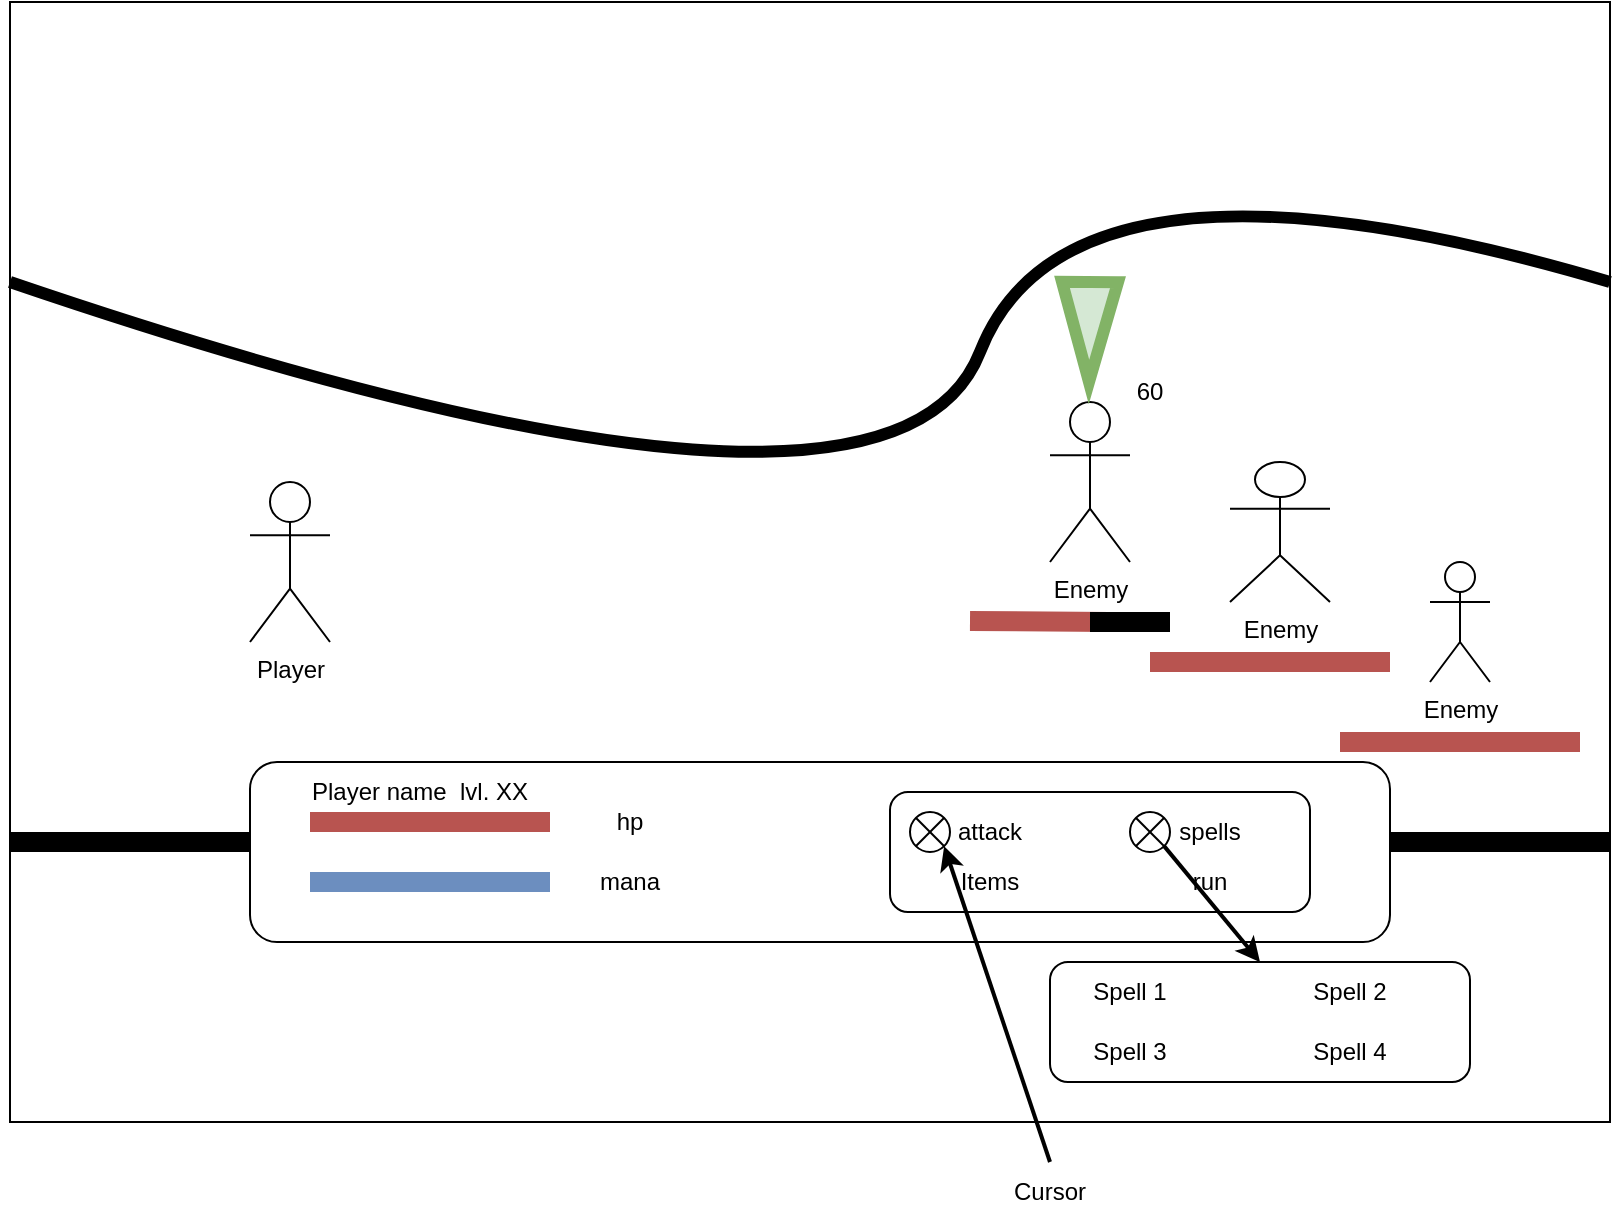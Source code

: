 <mxfile version="20.8.16" type="device"><diagram id="nNymPzOf3kSXQ45DitRx" name="Pagina-1"><mxGraphModel dx="2245" dy="828" grid="1" gridSize="10" guides="1" tooltips="1" connect="1" arrows="1" fold="1" page="1" pageScale="1" pageWidth="827" pageHeight="1169" math="0" shadow="0"><root><mxCell id="0"/><mxCell id="1" parent="0"/><mxCell id="Q_04jNj-LLFRzXzH_AZw-20" value="" style="rounded=0;whiteSpace=wrap;html=1;" vertex="1" parent="1"><mxGeometry y="160" width="800" height="560" as="geometry"/></mxCell><mxCell id="Q_04jNj-LLFRzXzH_AZw-21" value="" style="endArrow=none;html=1;rounded=0;strokeWidth=10;exitX=0;exitY=0.75;exitDx=0;exitDy=0;entryX=1;entryY=0.75;entryDx=0;entryDy=0;" edge="1" parent="1" source="Q_04jNj-LLFRzXzH_AZw-20" target="Q_04jNj-LLFRzXzH_AZw-20"><mxGeometry width="50" height="50" relative="1" as="geometry"><mxPoint x="390" y="450" as="sourcePoint"/><mxPoint x="440" y="400" as="targetPoint"/></mxGeometry></mxCell><mxCell id="8R7KEStbJiAKCj07oGQQ-1" value="Player" style="shape=umlActor;verticalLabelPosition=bottom;verticalAlign=top;html=1;outlineConnect=0;" parent="1" vertex="1"><mxGeometry x="120" y="400" width="40" height="80" as="geometry"/></mxCell><mxCell id="8R7KEStbJiAKCj07oGQQ-2" value="Enemy" style="shape=umlActor;verticalLabelPosition=bottom;verticalAlign=top;html=1;outlineConnect=0;" parent="1" vertex="1"><mxGeometry x="710" y="440" width="30" height="60" as="geometry"/></mxCell><mxCell id="8R7KEStbJiAKCj07oGQQ-3" value="Enemy" style="shape=umlActor;verticalLabelPosition=bottom;verticalAlign=top;html=1;outlineConnect=0;" parent="1" vertex="1"><mxGeometry x="610" y="390" width="50" height="70" as="geometry"/></mxCell><mxCell id="8R7KEStbJiAKCj07oGQQ-4" value="Enemy" style="shape=umlActor;verticalLabelPosition=bottom;verticalAlign=top;html=1;outlineConnect=0;" parent="1" vertex="1"><mxGeometry x="520" y="360" width="40" height="80" as="geometry"/></mxCell><mxCell id="8R7KEStbJiAKCj07oGQQ-6" value="" style="rounded=1;whiteSpace=wrap;html=1;" parent="1" vertex="1"><mxGeometry x="120" y="540" width="570" height="90" as="geometry"/></mxCell><mxCell id="Q_04jNj-LLFRzXzH_AZw-2" value="" style="endArrow=none;html=1;rounded=0;strokeWidth=10;fillColor=#f8cecc;strokeColor=#b85450;" edge="1" parent="1"><mxGeometry width="50" height="50" relative="1" as="geometry"><mxPoint x="150" y="570" as="sourcePoint"/><mxPoint x="270" y="570" as="targetPoint"/></mxGeometry></mxCell><mxCell id="Q_04jNj-LLFRzXzH_AZw-3" value="" style="endArrow=none;html=1;rounded=0;strokeWidth=10;fillColor=#dae8fc;strokeColor=#6c8ebf;" edge="1" parent="1"><mxGeometry width="50" height="50" relative="1" as="geometry"><mxPoint x="150" y="600" as="sourcePoint"/><mxPoint x="270" y="600" as="targetPoint"/></mxGeometry></mxCell><mxCell id="Q_04jNj-LLFRzXzH_AZw-4" value="hp" style="text;html=1;strokeColor=none;fillColor=none;align=center;verticalAlign=middle;whiteSpace=wrap;rounded=0;" vertex="1" parent="1"><mxGeometry x="280" y="555" width="60" height="30" as="geometry"/></mxCell><mxCell id="Q_04jNj-LLFRzXzH_AZw-5" value="mana" style="text;html=1;strokeColor=none;fillColor=none;align=center;verticalAlign=middle;whiteSpace=wrap;rounded=0;" vertex="1" parent="1"><mxGeometry x="280" y="585" width="60" height="30" as="geometry"/></mxCell><mxCell id="Q_04jNj-LLFRzXzH_AZw-7" value="" style="rounded=1;whiteSpace=wrap;html=1;" vertex="1" parent="1"><mxGeometry x="440" y="555" width="210" height="60" as="geometry"/></mxCell><mxCell id="Q_04jNj-LLFRzXzH_AZw-8" value="attack" style="text;html=1;strokeColor=none;fillColor=none;align=center;verticalAlign=middle;whiteSpace=wrap;rounded=0;" vertex="1" parent="1"><mxGeometry x="460" y="560" width="60" height="30" as="geometry"/></mxCell><mxCell id="Q_04jNj-LLFRzXzH_AZw-9" value="Items" style="text;html=1;strokeColor=none;fillColor=none;align=center;verticalAlign=middle;whiteSpace=wrap;rounded=0;" vertex="1" parent="1"><mxGeometry x="460" y="585" width="60" height="30" as="geometry"/></mxCell><mxCell id="Q_04jNj-LLFRzXzH_AZw-10" value="spells" style="text;html=1;strokeColor=none;fillColor=none;align=center;verticalAlign=middle;whiteSpace=wrap;rounded=0;" vertex="1" parent="1"><mxGeometry x="570" y="560" width="60" height="30" as="geometry"/></mxCell><mxCell id="Q_04jNj-LLFRzXzH_AZw-12" value="run" style="text;html=1;strokeColor=none;fillColor=none;align=center;verticalAlign=middle;whiteSpace=wrap;rounded=0;" vertex="1" parent="1"><mxGeometry x="570" y="585" width="60" height="30" as="geometry"/></mxCell><mxCell id="Q_04jNj-LLFRzXzH_AZw-13" value="" style="endArrow=none;html=1;rounded=0;strokeWidth=10;fillColor=#f8cecc;strokeColor=#b85450;" edge="1" parent="1"><mxGeometry width="50" height="50" relative="1" as="geometry"><mxPoint x="570" y="490" as="sourcePoint"/><mxPoint x="690" y="490" as="targetPoint"/></mxGeometry></mxCell><mxCell id="Q_04jNj-LLFRzXzH_AZw-14" value="" style="endArrow=none;html=1;rounded=0;strokeWidth=10;fillColor=#f8cecc;strokeColor=#b85450;" edge="1" parent="1"><mxGeometry width="50" height="50" relative="1" as="geometry"><mxPoint x="480" y="469.5" as="sourcePoint"/><mxPoint x="550" y="470" as="targetPoint"/></mxGeometry></mxCell><mxCell id="Q_04jNj-LLFRzXzH_AZw-15" value="" style="endArrow=none;html=1;rounded=0;strokeWidth=10;fillColor=#f8cecc;strokeColor=#b85450;" edge="1" parent="1"><mxGeometry width="50" height="50" relative="1" as="geometry"><mxPoint x="665" y="530" as="sourcePoint"/><mxPoint x="785" y="530" as="targetPoint"/></mxGeometry></mxCell><mxCell id="Q_04jNj-LLFRzXzH_AZw-22" value="" style="curved=1;endArrow=none;html=1;rounded=0;strokeWidth=6;exitX=0;exitY=0.25;exitDx=0;exitDy=0;entryX=1;entryY=0.25;entryDx=0;entryDy=0;endFill=0;" edge="1" parent="1" source="Q_04jNj-LLFRzXzH_AZw-20" target="Q_04jNj-LLFRzXzH_AZw-20"><mxGeometry width="50" height="50" relative="1" as="geometry"><mxPoint x="390" y="450" as="sourcePoint"/><mxPoint x="440" y="400" as="targetPoint"/><Array as="points"><mxPoint x="440" y="450"/><mxPoint x="530" y="220"/></Array></mxGeometry></mxCell><mxCell id="Q_04jNj-LLFRzXzH_AZw-24" value="" style="shape=mxgraph.arrows2.wedgeArrow;html=1;bendable=0;startWidth=14;fillColor=#d5e8d4;defaultFillColor=invert;defaultGradientColor=invert;rounded=0;strokeWidth=6;strokeColor=#82b366;" edge="1" parent="1"><mxGeometry width="100" height="100" relative="1" as="geometry"><mxPoint x="540" y="300" as="sourcePoint"/><mxPoint x="539.5" y="350" as="targetPoint"/></mxGeometry></mxCell><mxCell id="Q_04jNj-LLFRzXzH_AZw-25" value="60" style="text;html=1;strokeColor=none;fillColor=none;align=center;verticalAlign=middle;whiteSpace=wrap;rounded=0;" vertex="1" parent="1"><mxGeometry x="540" y="340" width="60" height="30" as="geometry"/></mxCell><mxCell id="Q_04jNj-LLFRzXzH_AZw-27" value="" style="endArrow=none;html=1;rounded=0;strokeWidth=10;" edge="1" parent="1"><mxGeometry width="50" height="50" relative="1" as="geometry"><mxPoint x="540" y="470" as="sourcePoint"/><mxPoint x="580" y="470" as="targetPoint"/></mxGeometry></mxCell><mxCell id="Q_04jNj-LLFRzXzH_AZw-28" value="" style="shape=sumEllipse;perimeter=ellipsePerimeter;whiteSpace=wrap;html=1;backgroundOutline=1;" vertex="1" parent="1"><mxGeometry x="450" y="565" width="20" height="20" as="geometry"/></mxCell><mxCell id="Q_04jNj-LLFRzXzH_AZw-29" value="" style="shape=sumEllipse;perimeter=ellipsePerimeter;whiteSpace=wrap;html=1;backgroundOutline=1;" vertex="1" parent="1"><mxGeometry x="560" y="565" width="20" height="20" as="geometry"/></mxCell><mxCell id="Q_04jNj-LLFRzXzH_AZw-30" value="Cursor" style="text;html=1;strokeColor=none;fillColor=none;align=center;verticalAlign=middle;whiteSpace=wrap;rounded=0;" vertex="1" parent="1"><mxGeometry x="490" y="740" width="60" height="30" as="geometry"/></mxCell><mxCell id="Q_04jNj-LLFRzXzH_AZw-31" value="" style="endArrow=classic;html=1;rounded=0;strokeWidth=2;exitX=0.5;exitY=0;exitDx=0;exitDy=0;entryX=1;entryY=1;entryDx=0;entryDy=0;" edge="1" parent="1" source="Q_04jNj-LLFRzXzH_AZw-30" target="Q_04jNj-LLFRzXzH_AZw-28"><mxGeometry width="50" height="50" relative="1" as="geometry"><mxPoint x="390" y="450" as="sourcePoint"/><mxPoint x="440" y="400" as="targetPoint"/></mxGeometry></mxCell><mxCell id="Q_04jNj-LLFRzXzH_AZw-33" value="" style="rounded=1;whiteSpace=wrap;html=1;" vertex="1" parent="1"><mxGeometry x="520" y="640" width="210" height="60" as="geometry"/></mxCell><mxCell id="Q_04jNj-LLFRzXzH_AZw-34" value="Spell 1" style="text;html=1;strokeColor=none;fillColor=none;align=center;verticalAlign=middle;whiteSpace=wrap;rounded=0;" vertex="1" parent="1"><mxGeometry x="530" y="640" width="60" height="30" as="geometry"/></mxCell><mxCell id="Q_04jNj-LLFRzXzH_AZw-35" value="Spell 2" style="text;html=1;strokeColor=none;fillColor=none;align=center;verticalAlign=middle;whiteSpace=wrap;rounded=0;" vertex="1" parent="1"><mxGeometry x="640" y="640" width="60" height="30" as="geometry"/></mxCell><mxCell id="Q_04jNj-LLFRzXzH_AZw-36" value="Spell 3" style="text;html=1;strokeColor=none;fillColor=none;align=center;verticalAlign=middle;whiteSpace=wrap;rounded=0;" vertex="1" parent="1"><mxGeometry x="530" y="670" width="60" height="30" as="geometry"/></mxCell><mxCell id="Q_04jNj-LLFRzXzH_AZw-37" value="Spell 4" style="text;html=1;strokeColor=none;fillColor=none;align=center;verticalAlign=middle;whiteSpace=wrap;rounded=0;" vertex="1" parent="1"><mxGeometry x="640" y="670" width="60" height="30" as="geometry"/></mxCell><mxCell id="Q_04jNj-LLFRzXzH_AZw-38" value="" style="endArrow=classic;html=1;rounded=0;strokeWidth=2;entryX=0.5;entryY=0;entryDx=0;entryDy=0;exitX=1;exitY=1;exitDx=0;exitDy=0;" edge="1" parent="1" source="Q_04jNj-LLFRzXzH_AZw-29" target="Q_04jNj-LLFRzXzH_AZw-33"><mxGeometry width="50" height="50" relative="1" as="geometry"><mxPoint x="390" y="450" as="sourcePoint"/><mxPoint x="440" y="400" as="targetPoint"/></mxGeometry></mxCell><mxCell id="Q_04jNj-LLFRzXzH_AZw-39" value="Player name&amp;nbsp; lvl. XX" style="text;html=1;strokeColor=none;fillColor=none;align=center;verticalAlign=middle;whiteSpace=wrap;rounded=0;" vertex="1" parent="1"><mxGeometry x="140" y="540" width="130" height="30" as="geometry"/></mxCell></root></mxGraphModel></diagram></mxfile>
